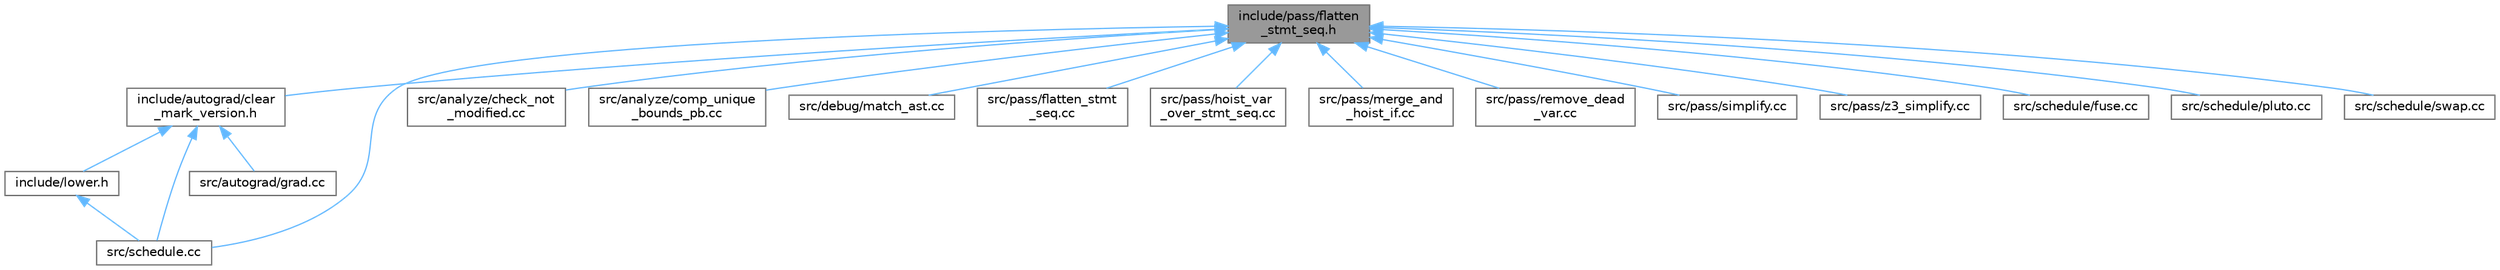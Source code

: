 digraph "include/pass/flatten_stmt_seq.h"
{
 // LATEX_PDF_SIZE
  bgcolor="transparent";
  edge [fontname=Helvetica,fontsize=10,labelfontname=Helvetica,labelfontsize=10];
  node [fontname=Helvetica,fontsize=10,shape=box,height=0.2,width=0.4];
  Node1 [label="include/pass/flatten\l_stmt_seq.h",height=0.2,width=0.4,color="gray40", fillcolor="grey60", style="filled", fontcolor="black",tooltip=" "];
  Node1 -> Node2 [dir="back",color="steelblue1",style="solid"];
  Node2 [label="include/autograd/clear\l_mark_version.h",height=0.2,width=0.4,color="grey40", fillcolor="white", style="filled",URL="$clear__mark__version_8h.html",tooltip=" "];
  Node2 -> Node3 [dir="back",color="steelblue1",style="solid"];
  Node3 [label="include/lower.h",height=0.2,width=0.4,color="grey40", fillcolor="white", style="filled",URL="$lower_8h.html",tooltip=" "];
  Node3 -> Node4 [dir="back",color="steelblue1",style="solid"];
  Node4 [label="src/schedule.cc",height=0.2,width=0.4,color="grey40", fillcolor="white", style="filled",URL="$schedule_8cc.html",tooltip=" "];
  Node2 -> Node5 [dir="back",color="steelblue1",style="solid"];
  Node5 [label="src/autograd/grad.cc",height=0.2,width=0.4,color="grey40", fillcolor="white", style="filled",URL="$grad_8cc.html",tooltip=" "];
  Node2 -> Node4 [dir="back",color="steelblue1",style="solid"];
  Node1 -> Node6 [dir="back",color="steelblue1",style="solid"];
  Node6 [label="src/analyze/check_not\l_modified.cc",height=0.2,width=0.4,color="grey40", fillcolor="white", style="filled",URL="$check__not__modified_8cc.html",tooltip=" "];
  Node1 -> Node7 [dir="back",color="steelblue1",style="solid"];
  Node7 [label="src/analyze/comp_unique\l_bounds_pb.cc",height=0.2,width=0.4,color="grey40", fillcolor="white", style="filled",URL="$comp__unique__bounds__pb_8cc.html",tooltip=" "];
  Node1 -> Node8 [dir="back",color="steelblue1",style="solid"];
  Node8 [label="src/debug/match_ast.cc",height=0.2,width=0.4,color="grey40", fillcolor="white", style="filled",URL="$match__ast_8cc.html",tooltip=" "];
  Node1 -> Node9 [dir="back",color="steelblue1",style="solid"];
  Node9 [label="src/pass/flatten_stmt\l_seq.cc",height=0.2,width=0.4,color="grey40", fillcolor="white", style="filled",URL="$flatten__stmt__seq_8cc.html",tooltip=" "];
  Node1 -> Node10 [dir="back",color="steelblue1",style="solid"];
  Node10 [label="src/pass/hoist_var\l_over_stmt_seq.cc",height=0.2,width=0.4,color="grey40", fillcolor="white", style="filled",URL="$hoist__var__over__stmt__seq_8cc.html",tooltip=" "];
  Node1 -> Node11 [dir="back",color="steelblue1",style="solid"];
  Node11 [label="src/pass/merge_and\l_hoist_if.cc",height=0.2,width=0.4,color="grey40", fillcolor="white", style="filled",URL="$merge__and__hoist__if_8cc.html",tooltip=" "];
  Node1 -> Node12 [dir="back",color="steelblue1",style="solid"];
  Node12 [label="src/pass/remove_dead\l_var.cc",height=0.2,width=0.4,color="grey40", fillcolor="white", style="filled",URL="$remove__dead__var_8cc.html",tooltip=" "];
  Node1 -> Node13 [dir="back",color="steelblue1",style="solid"];
  Node13 [label="src/pass/simplify.cc",height=0.2,width=0.4,color="grey40", fillcolor="white", style="filled",URL="$simplify_8cc.html",tooltip=" "];
  Node1 -> Node14 [dir="back",color="steelblue1",style="solid"];
  Node14 [label="src/pass/z3_simplify.cc",height=0.2,width=0.4,color="grey40", fillcolor="white", style="filled",URL="$z3__simplify_8cc.html",tooltip=" "];
  Node1 -> Node4 [dir="back",color="steelblue1",style="solid"];
  Node1 -> Node15 [dir="back",color="steelblue1",style="solid"];
  Node15 [label="src/schedule/fuse.cc",height=0.2,width=0.4,color="grey40", fillcolor="white", style="filled",URL="$fuse_8cc.html",tooltip=" "];
  Node1 -> Node16 [dir="back",color="steelblue1",style="solid"];
  Node16 [label="src/schedule/pluto.cc",height=0.2,width=0.4,color="grey40", fillcolor="white", style="filled",URL="$pluto_8cc.html",tooltip=" "];
  Node1 -> Node17 [dir="back",color="steelblue1",style="solid"];
  Node17 [label="src/schedule/swap.cc",height=0.2,width=0.4,color="grey40", fillcolor="white", style="filled",URL="$swap_8cc.html",tooltip=" "];
}
